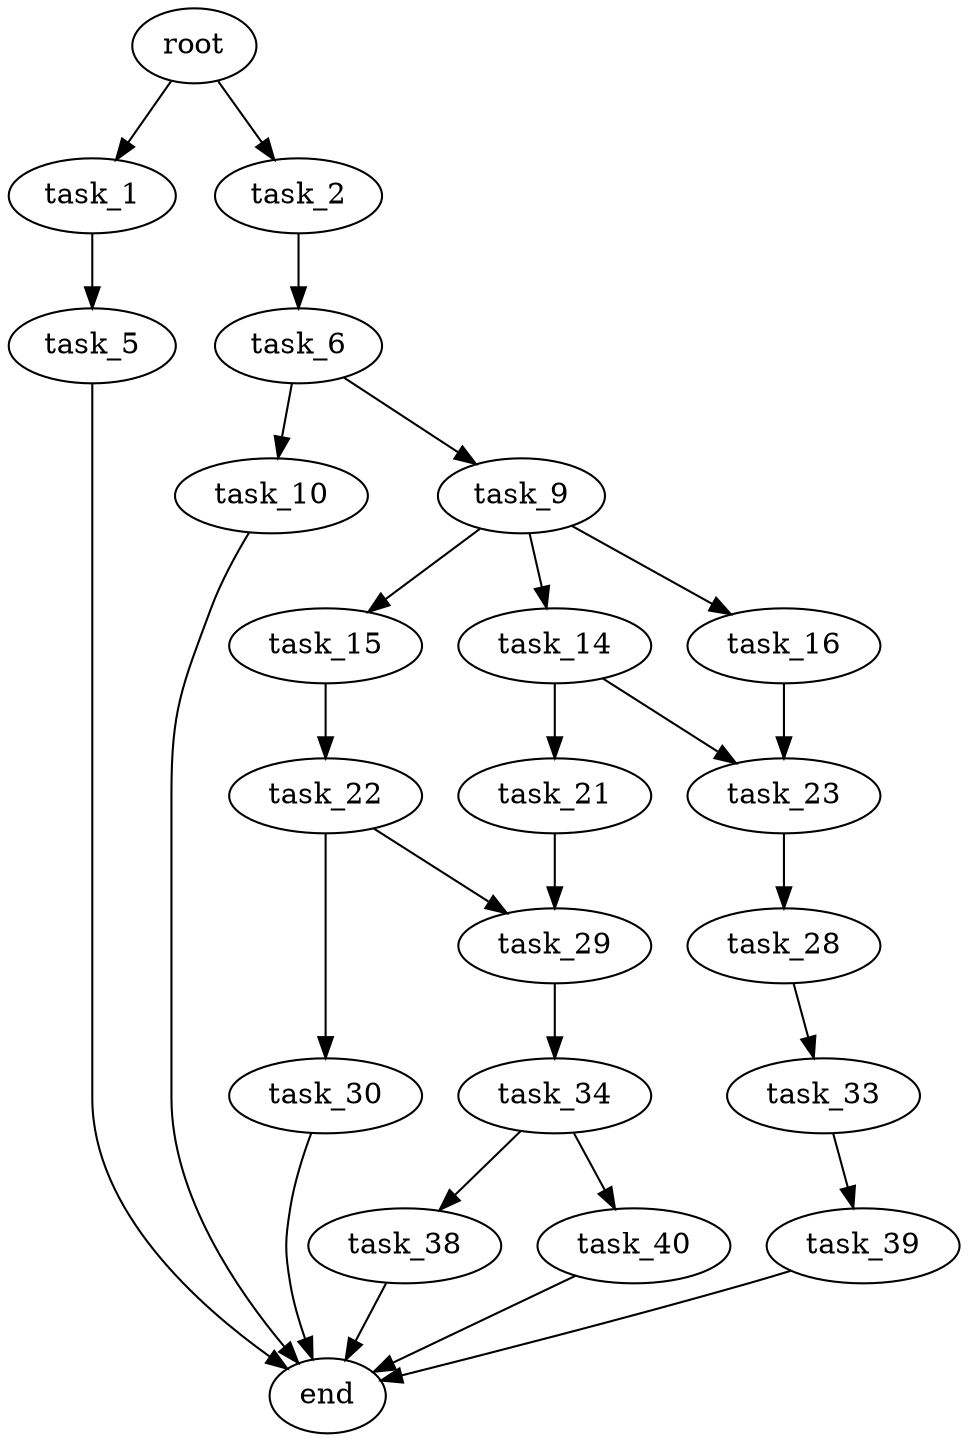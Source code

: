 digraph G {
  root [size="0.000000"];
  task_1 [size="3991306739.000000"];
  task_2 [size="229994271850.000000"];
  task_5 [size="282577993448.000000"];
  task_6 [size="1073741824000.000000"];
  task_9 [size="203625882229.000000"];
  task_10 [size="28991029248.000000"];
  task_14 [size="959169173429.000000"];
  task_15 [size="225500016180.000000"];
  task_16 [size="766784806737.000000"];
  task_21 [size="65471453664.000000"];
  task_22 [size="231928233984.000000"];
  task_23 [size="27055508360.000000"];
  task_28 [size="47107823069.000000"];
  task_29 [size="46477078102.000000"];
  task_30 [size="39992719060.000000"];
  task_33 [size="1073741824000.000000"];
  task_34 [size="1166068279.000000"];
  task_38 [size="782757789696.000000"];
  task_39 [size="28991029248.000000"];
  task_40 [size="68719476736.000000"];
  end [size="0.000000"];

  root -> task_1 [size="1.000000"];
  root -> task_2 [size="1.000000"];
  task_1 -> task_5 [size="209715200.000000"];
  task_2 -> task_6 [size="301989888.000000"];
  task_5 -> end [size="1.000000"];
  task_6 -> task_9 [size="838860800.000000"];
  task_6 -> task_10 [size="838860800.000000"];
  task_9 -> task_14 [size="301989888.000000"];
  task_9 -> task_15 [size="301989888.000000"];
  task_9 -> task_16 [size="301989888.000000"];
  task_10 -> end [size="1.000000"];
  task_14 -> task_21 [size="838860800.000000"];
  task_14 -> task_23 [size="838860800.000000"];
  task_15 -> task_22 [size="411041792.000000"];
  task_16 -> task_23 [size="679477248.000000"];
  task_21 -> task_29 [size="75497472.000000"];
  task_22 -> task_29 [size="301989888.000000"];
  task_22 -> task_30 [size="301989888.000000"];
  task_23 -> task_28 [size="33554432.000000"];
  task_28 -> task_33 [size="75497472.000000"];
  task_29 -> task_34 [size="33554432.000000"];
  task_30 -> end [size="1.000000"];
  task_33 -> task_39 [size="838860800.000000"];
  task_34 -> task_38 [size="33554432.000000"];
  task_34 -> task_40 [size="33554432.000000"];
  task_38 -> end [size="1.000000"];
  task_39 -> end [size="1.000000"];
  task_40 -> end [size="1.000000"];
}
